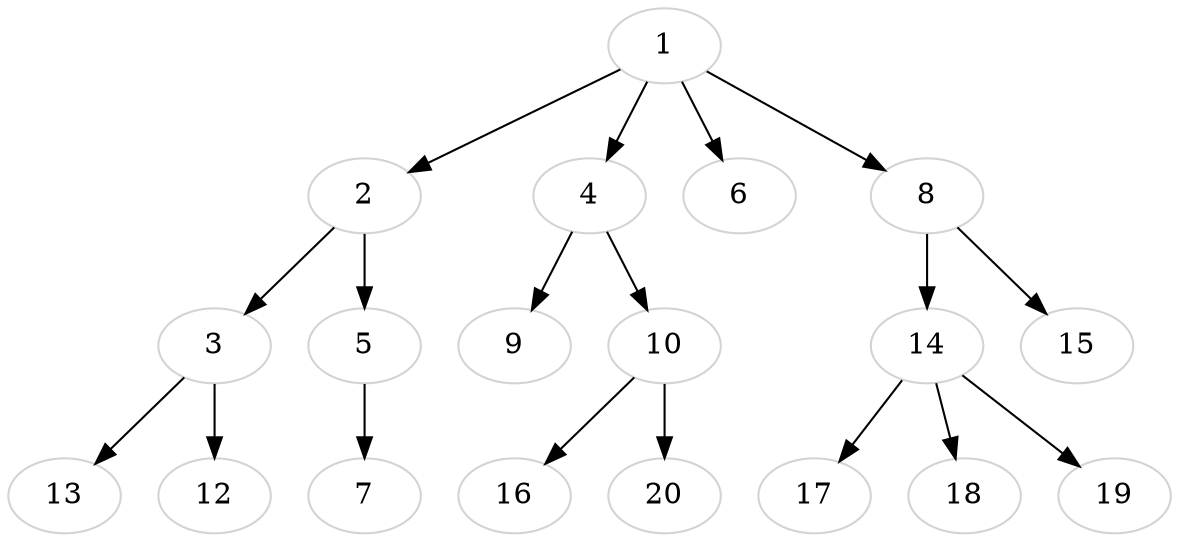 strict digraph "" {
	1	[color=lightgrey,
		depth=0,
		node_shape="^"];
	2	[color=lightgrey,
		depth=1,
		node_shape=v];
	1 -> 2	[color=black];
	4	[color=lightgrey,
		depth=1,
		node_shape=v];
	1 -> 4	[color=black];
	6	[color=lightgrey,
		depth=1,
		node_shape=v];
	1 -> 6	[color=black];
	8	[color=lightgrey,
		depth=1,
		node_shape=v];
	1 -> 8	[color=black];
	3	[color=lightgrey,
		depth=2,
		node_shape="^"];
	2 -> 3	[color=black];
	5	[color=lightgrey,
		depth=2,
		node_shape="^"];
	2 -> 5	[color=black];
	9	[Q=15,
		color=lightgrey,
		depth=2,
		node_shape="^"];
	4 -> 9	[color=black];
	10	[color=lightgrey,
		depth=2,
		node_shape="^"];
	4 -> 10	[color=black];
	14	[color=lightgrey,
		depth=2,
		node_shape="^"];
	8 -> 14	[color=black];
	15	[color=lightgrey,
		depth=2,
		node_shape="^"];
	8 -> 15	[color=black];
	13	[Q=5,
		color=lightgrey,
		depth=3,
		node_shape=v];
	3 -> 13	[color=black];
	12	[Q=51,
		color=lightgrey,
		depth=3,
		node_shape=v];
	3 -> 12	[color=black];
	7	[Q=34,
		color=lightgrey,
		depth=3,
		node_shape=v];
	5 -> 7	[color=black];
	16	[Q=14,
		color=lightgrey,
		depth=3,
		node_shape=v];
	10 -> 16	[color=black];
	20	[Q=19,
		color=lightgrey,
		depth=3,
		node_shape=v];
	10 -> 20	[color=black];
	17	[Q=21,
		color=lightgrey,
		depth=3,
		node_shape=v];
	14 -> 17	[color=black];
	18	[Q=12,
		color=lightgrey,
		depth=3,
		node_shape=v];
	14 -> 18	[color=black];
	19	[Q=17,
		color=lightgrey,
		depth=3,
		node_shape=v];
	14 -> 19	[color=black];
}
